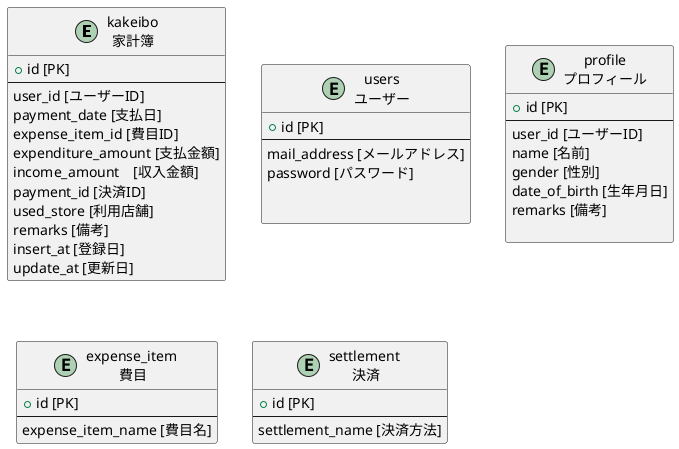 @startuml tables
entity kakeibo as "kakeibo\n家計簿" {
  + id [PK]
  --
  user_id [ユーザーID]
  payment_date [支払日]
  expense_item_id [費目ID]
  expenditure_amount [支払金額]
  income_amount　[収入金額]
  payment_id [決済ID]
  used_store [利用店舗]
  remarks [備考]
  insert_at [登録日]
  update_at [更新日]
}

entity users as "users\nユーザー" {
  + id [PK]
  --
  mail_address [メールアドレス]
  password [パスワード]
  

}

entity profile as "profile\nプロフィール" {
  + id [PK]
  --
  user_id [ユーザーID]
  name [名前]
  gender [性別]
  date_of_birth [生年月日]
  remarks [備考]
  
}

entity expense_item  as "expense_item \n費目" {
  + id [PK]
  --
  expense_item_name [費目名]
}

entity settlement  as "settlement \n決済" {
  + id [PK]
  --
  settlement_name [決済方法]
}


@enduml